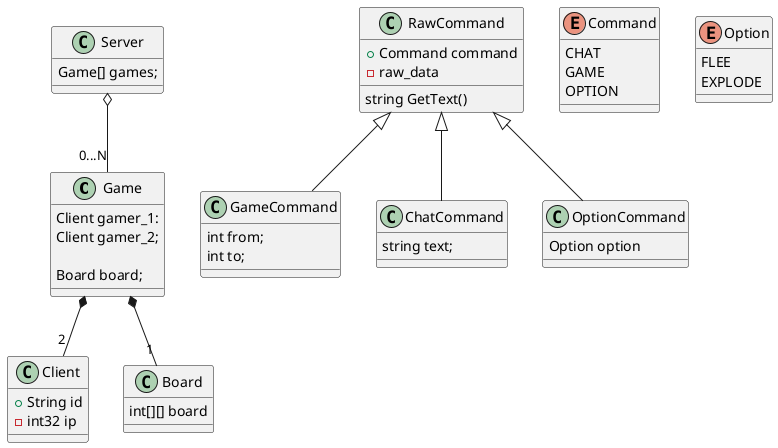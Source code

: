 @startuml ClassWork
'https://plantuml.com/class-diagram

class Game {
    Client gamer_1:
    Client gamer_2;

    Board board;
}

class Server {
    Game[] games;
}

class Client {
    + String id
    - int32 ip
}

class Board {
    int[][] board
}

Server o-- "0...N" Game

Game *-- "2" Client
Game *-- "1" Board


class RawCommand {
    + Command command
    - raw_data

    string GetText()
}

class GameCommand {
    int from;
    int to;
}

class ChatCommand {
    string text;
}

class OptionCommand {
    Option option
}

RawCommand <|-- GameCommand
RawCommand <|-- ChatCommand
RawCommand <|-- OptionCommand

enum Command {
    CHAT
    GAME
    OPTION
}

enum Option {
    FLEE
    EXPLODE
}

@enduml